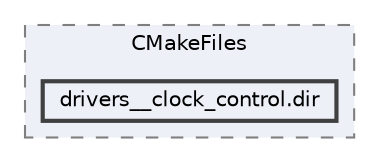 digraph "build/zephyr/drivers/clock_control/CMakeFiles/drivers__clock_control.dir"
{
 // LATEX_PDF_SIZE
  bgcolor="transparent";
  edge [fontname=Helvetica,fontsize=10,labelfontname=Helvetica,labelfontsize=10];
  node [fontname=Helvetica,fontsize=10,shape=box,height=0.2,width=0.4];
  compound=true
  subgraph clusterdir_375b8ccbb09b0994546a5ae66170592d {
    graph [ bgcolor="#edf0f7", pencolor="grey50", label="CMakeFiles", fontname=Helvetica,fontsize=10 style="filled,dashed", URL="dir_375b8ccbb09b0994546a5ae66170592d.html",tooltip=""]
  dir_61606ded3777cb89a5bea411870fc3cb [label="drivers__clock_control.dir", fillcolor="#edf0f7", color="grey25", style="filled,bold", URL="dir_61606ded3777cb89a5bea411870fc3cb.html",tooltip=""];
  }
}
